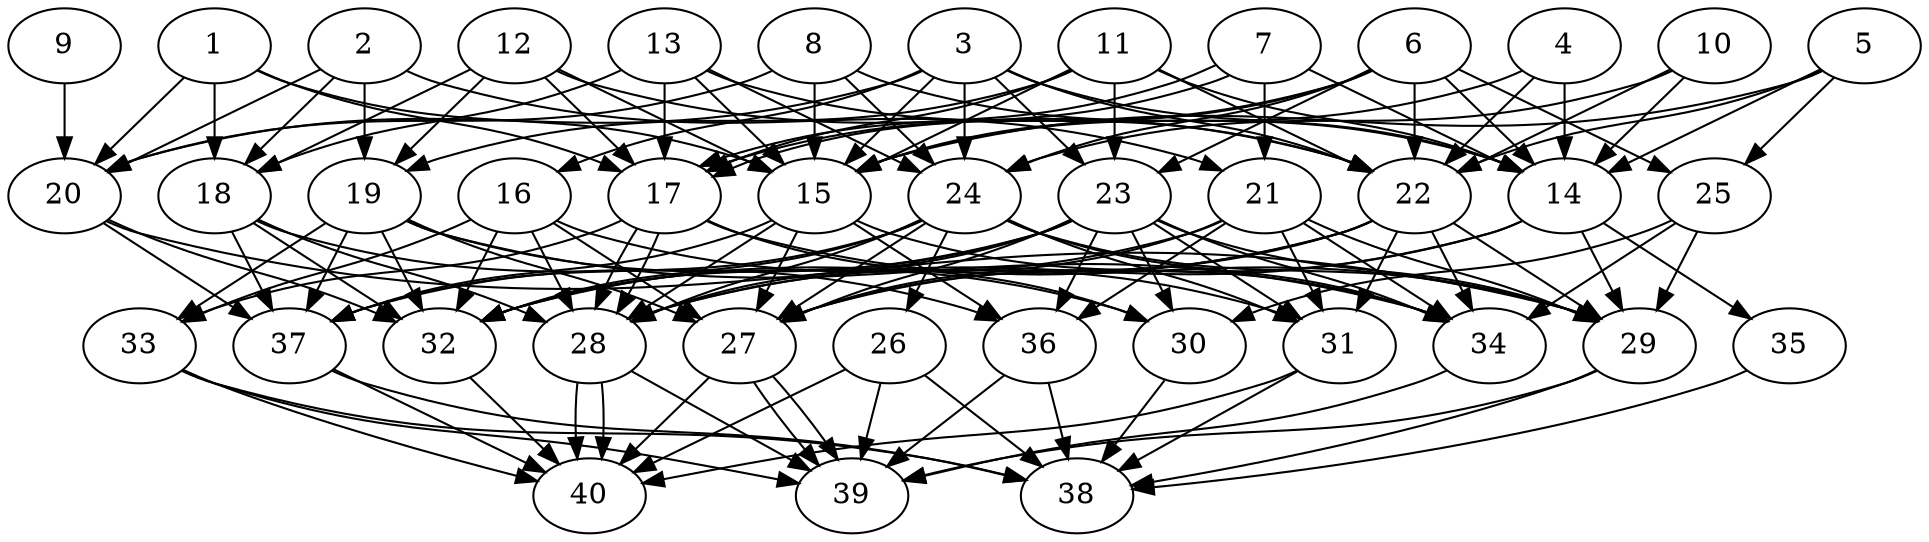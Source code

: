 // DAG automatically generated by daggen at Thu Oct  3 14:06:49 2019
// ./daggen --dot -n 40 --ccr 0.5 --fat 0.7 --regular 0.9 --density 0.7 --mindata 5242880 --maxdata 52428800 
digraph G {
  1 [size="79325184", alpha="0.11", expect_size="39662592"] 
  1 -> 15 [size ="39662592"]
  1 -> 17 [size ="39662592"]
  1 -> 18 [size ="39662592"]
  1 -> 20 [size ="39662592"]
  2 [size="83480576", alpha="0.05", expect_size="41740288"] 
  2 -> 18 [size ="41740288"]
  2 -> 19 [size ="41740288"]
  2 -> 20 [size ="41740288"]
  2 -> 21 [size ="41740288"]
  3 [size="57788416", alpha="0.08", expect_size="28894208"] 
  3 -> 14 [size ="28894208"]
  3 -> 15 [size ="28894208"]
  3 -> 16 [size ="28894208"]
  3 -> 20 [size ="28894208"]
  3 -> 22 [size ="28894208"]
  3 -> 23 [size ="28894208"]
  3 -> 24 [size ="28894208"]
  4 [size="20805632", alpha="0.09", expect_size="10402816"] 
  4 -> 14 [size ="10402816"]
  4 -> 15 [size ="10402816"]
  4 -> 22 [size ="10402816"]
  5 [size="66242560", alpha="0.08", expect_size="33121280"] 
  5 -> 14 [size ="33121280"]
  5 -> 15 [size ="33121280"]
  5 -> 22 [size ="33121280"]
  5 -> 25 [size ="33121280"]
  6 [size="25315328", alpha="0.15", expect_size="12657664"] 
  6 -> 14 [size ="12657664"]
  6 -> 15 [size ="12657664"]
  6 -> 17 [size ="12657664"]
  6 -> 22 [size ="12657664"]
  6 -> 23 [size ="12657664"]
  6 -> 24 [size ="12657664"]
  6 -> 25 [size ="12657664"]
  7 [size="17590272", alpha="0.15", expect_size="8795136"] 
  7 -> 14 [size ="8795136"]
  7 -> 17 [size ="8795136"]
  7 -> 17 [size ="8795136"]
  7 -> 21 [size ="8795136"]
  8 [size="57436160", alpha="0.19", expect_size="28718080"] 
  8 -> 14 [size ="28718080"]
  8 -> 15 [size ="28718080"]
  8 -> 20 [size ="28718080"]
  8 -> 24 [size ="28718080"]
  9 [size="100980736", alpha="0.18", expect_size="50490368"] 
  9 -> 20 [size ="50490368"]
  10 [size="58933248", alpha="0.03", expect_size="29466624"] 
  10 -> 14 [size ="29466624"]
  10 -> 22 [size ="29466624"]
  10 -> 24 [size ="29466624"]
  11 [size="24958976", alpha="0.02", expect_size="12479488"] 
  11 -> 14 [size ="12479488"]
  11 -> 15 [size ="12479488"]
  11 -> 17 [size ="12479488"]
  11 -> 19 [size ="12479488"]
  11 -> 22 [size ="12479488"]
  11 -> 23 [size ="12479488"]
  12 [size="78112768", alpha="0.04", expect_size="39056384"] 
  12 -> 15 [size ="39056384"]
  12 -> 17 [size ="39056384"]
  12 -> 18 [size ="39056384"]
  12 -> 19 [size ="39056384"]
  12 -> 22 [size ="39056384"]
  13 [size="99721216", alpha="0.07", expect_size="49860608"] 
  13 -> 15 [size ="49860608"]
  13 -> 17 [size ="49860608"]
  13 -> 18 [size ="49860608"]
  13 -> 22 [size ="49860608"]
  13 -> 24 [size ="49860608"]
  14 [size="44369920", alpha="0.14", expect_size="22184960"] 
  14 -> 27 [size ="22184960"]
  14 -> 28 [size ="22184960"]
  14 -> 29 [size ="22184960"]
  14 -> 35 [size ="22184960"]
  15 [size="86181888", alpha="0.16", expect_size="43090944"] 
  15 -> 27 [size ="43090944"]
  15 -> 28 [size ="43090944"]
  15 -> 34 [size ="43090944"]
  15 -> 36 [size ="43090944"]
  15 -> 37 [size ="43090944"]
  16 [size="27410432", alpha="0.08", expect_size="13705216"] 
  16 -> 27 [size ="13705216"]
  16 -> 28 [size ="13705216"]
  16 -> 31 [size ="13705216"]
  16 -> 32 [size ="13705216"]
  16 -> 33 [size ="13705216"]
  17 [size="99403776", alpha="0.16", expect_size="49701888"] 
  17 -> 28 [size ="49701888"]
  17 -> 28 [size ="49701888"]
  17 -> 29 [size ="49701888"]
  17 -> 30 [size ="49701888"]
  17 -> 33 [size ="49701888"]
  18 [size="74170368", alpha="0.10", expect_size="37085184"] 
  18 -> 28 [size ="37085184"]
  18 -> 32 [size ="37085184"]
  18 -> 36 [size ="37085184"]
  18 -> 37 [size ="37085184"]
  19 [size="71751680", alpha="0.05", expect_size="35875840"] 
  19 -> 27 [size ="35875840"]
  19 -> 30 [size ="35875840"]
  19 -> 32 [size ="35875840"]
  19 -> 33 [size ="35875840"]
  19 -> 34 [size ="35875840"]
  19 -> 37 [size ="35875840"]
  20 [size="64110592", alpha="0.07", expect_size="32055296"] 
  20 -> 29 [size ="32055296"]
  20 -> 32 [size ="32055296"]
  20 -> 37 [size ="32055296"]
  21 [size="78139392", alpha="0.03", expect_size="39069696"] 
  21 -> 27 [size ="39069696"]
  21 -> 29 [size ="39069696"]
  21 -> 31 [size ="39069696"]
  21 -> 32 [size ="39069696"]
  21 -> 34 [size ="39069696"]
  21 -> 36 [size ="39069696"]
  22 [size="86093824", alpha="0.15", expect_size="43046912"] 
  22 -> 27 [size ="43046912"]
  22 -> 28 [size ="43046912"]
  22 -> 29 [size ="43046912"]
  22 -> 31 [size ="43046912"]
  22 -> 32 [size ="43046912"]
  22 -> 34 [size ="43046912"]
  23 [size="11032576", alpha="0.17", expect_size="5516288"] 
  23 -> 27 [size ="5516288"]
  23 -> 28 [size ="5516288"]
  23 -> 29 [size ="5516288"]
  23 -> 30 [size ="5516288"]
  23 -> 31 [size ="5516288"]
  23 -> 32 [size ="5516288"]
  23 -> 34 [size ="5516288"]
  23 -> 36 [size ="5516288"]
  23 -> 37 [size ="5516288"]
  24 [size="43870208", alpha="0.01", expect_size="21935104"] 
  24 -> 26 [size ="21935104"]
  24 -> 27 [size ="21935104"]
  24 -> 28 [size ="21935104"]
  24 -> 29 [size ="21935104"]
  24 -> 31 [size ="21935104"]
  24 -> 32 [size ="21935104"]
  24 -> 34 [size ="21935104"]
  24 -> 37 [size ="21935104"]
  25 [size="17713152", alpha="0.17", expect_size="8856576"] 
  25 -> 29 [size ="8856576"]
  25 -> 30 [size ="8856576"]
  25 -> 34 [size ="8856576"]
  26 [size="94902272", alpha="0.16", expect_size="47451136"] 
  26 -> 38 [size ="47451136"]
  26 -> 39 [size ="47451136"]
  26 -> 40 [size ="47451136"]
  27 [size="37660672", alpha="0.16", expect_size="18830336"] 
  27 -> 39 [size ="18830336"]
  27 -> 39 [size ="18830336"]
  27 -> 40 [size ="18830336"]
  28 [size="18905088", alpha="0.06", expect_size="9452544"] 
  28 -> 39 [size ="9452544"]
  28 -> 40 [size ="9452544"]
  28 -> 40 [size ="9452544"]
  29 [size="65929216", alpha="0.16", expect_size="32964608"] 
  29 -> 38 [size ="32964608"]
  29 -> 39 [size ="32964608"]
  30 [size="91705344", alpha="0.16", expect_size="45852672"] 
  30 -> 38 [size ="45852672"]
  31 [size="31080448", alpha="0.19", expect_size="15540224"] 
  31 -> 38 [size ="15540224"]
  31 -> 40 [size ="15540224"]
  32 [size="47265792", alpha="0.16", expect_size="23632896"] 
  32 -> 40 [size ="23632896"]
  33 [size="24514560", alpha="0.12", expect_size="12257280"] 
  33 -> 38 [size ="12257280"]
  33 -> 39 [size ="12257280"]
  33 -> 40 [size ="12257280"]
  34 [size="104501248", alpha="0.15", expect_size="52250624"] 
  34 -> 39 [size ="52250624"]
  35 [size="14432256", alpha="0.15", expect_size="7216128"] 
  35 -> 38 [size ="7216128"]
  36 [size="93179904", alpha="0.18", expect_size="46589952"] 
  36 -> 38 [size ="46589952"]
  36 -> 39 [size ="46589952"]
  37 [size="72460288", alpha="0.19", expect_size="36230144"] 
  37 -> 38 [size ="36230144"]
  37 -> 40 [size ="36230144"]
  38 [size="53747712", alpha="0.15", expect_size="26873856"] 
  39 [size="83994624", alpha="0.03", expect_size="41997312"] 
  40 [size="64952320", alpha="0.03", expect_size="32476160"] 
}
